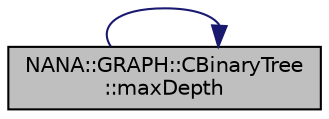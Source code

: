 digraph "NANA::GRAPH::CBinaryTree::maxDepth"
{
 // LATEX_PDF_SIZE
  edge [fontname="Helvetica",fontsize="10",labelfontname="Helvetica",labelfontsize="10"];
  node [fontname="Helvetica",fontsize="10",shape=record];
  rankdir="LR";
  Node1 [label="NANA::GRAPH::CBinaryTree\l::maxDepth",height=0.2,width=0.4,color="black", fillcolor="grey75", style="filled", fontcolor="black",tooltip="二叉树的最大深度"];
  Node1 -> Node1 [color="midnightblue",fontsize="10",style="solid",fontname="Helvetica"];
}

